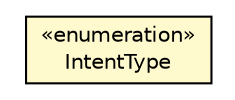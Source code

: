 #!/usr/local/bin/dot
#
# Class diagram 
# Generated by UMLGraph version 5.1 (http://www.umlgraph.org/)
#

digraph G {
	edge [fontname="Helvetica",fontsize=10,labelfontname="Helvetica",labelfontsize=10];
	node [fontname="Helvetica",fontsize=10,shape=plaintext];
	nodesep=0.25;
	ranksep=0.5;
	// org.androidtransfuse.annotations.IntentType
	c3286 [label=<<table title="org.androidtransfuse.annotations.IntentType" border="0" cellborder="1" cellspacing="0" cellpadding="2" port="p" bgcolor="lemonChiffon" href="./IntentType.html">
		<tr><td><table border="0" cellspacing="0" cellpadding="1">
<tr><td align="center" balign="center"> &#171;enumeration&#187; </td></tr>
<tr><td align="center" balign="center"> IntentType </td></tr>
		</table></td></tr>
		</table>>, fontname="Helvetica", fontcolor="black", fontsize=10.0];
}

